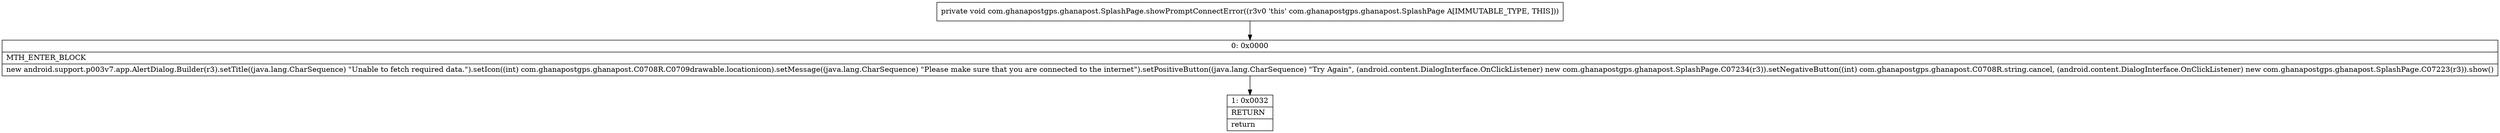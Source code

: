digraph "CFG forcom.ghanapostgps.ghanapost.SplashPage.showPromptConnectError()V" {
Node_0 [shape=record,label="{0\:\ 0x0000|MTH_ENTER_BLOCK\l|new android.support.p003v7.app.AlertDialog.Builder(r3).setTitle((java.lang.CharSequence) \"Unable to fetch required data.\").setIcon((int) com.ghanapostgps.ghanapost.C0708R.C0709drawable.locationicon).setMessage((java.lang.CharSequence) \"Please make sure that you are connected to the internet\").setPositiveButton((java.lang.CharSequence) \"Try Again\", (android.content.DialogInterface.OnClickListener) new com.ghanapostgps.ghanapost.SplashPage.C07234(r3)).setNegativeButton((int) com.ghanapostgps.ghanapost.C0708R.string.cancel, (android.content.DialogInterface.OnClickListener) new com.ghanapostgps.ghanapost.SplashPage.C07223(r3)).show()\l}"];
Node_1 [shape=record,label="{1\:\ 0x0032|RETURN\l|return\l}"];
MethodNode[shape=record,label="{private void com.ghanapostgps.ghanapost.SplashPage.showPromptConnectError((r3v0 'this' com.ghanapostgps.ghanapost.SplashPage A[IMMUTABLE_TYPE, THIS])) }"];
MethodNode -> Node_0;
Node_0 -> Node_1;
}

